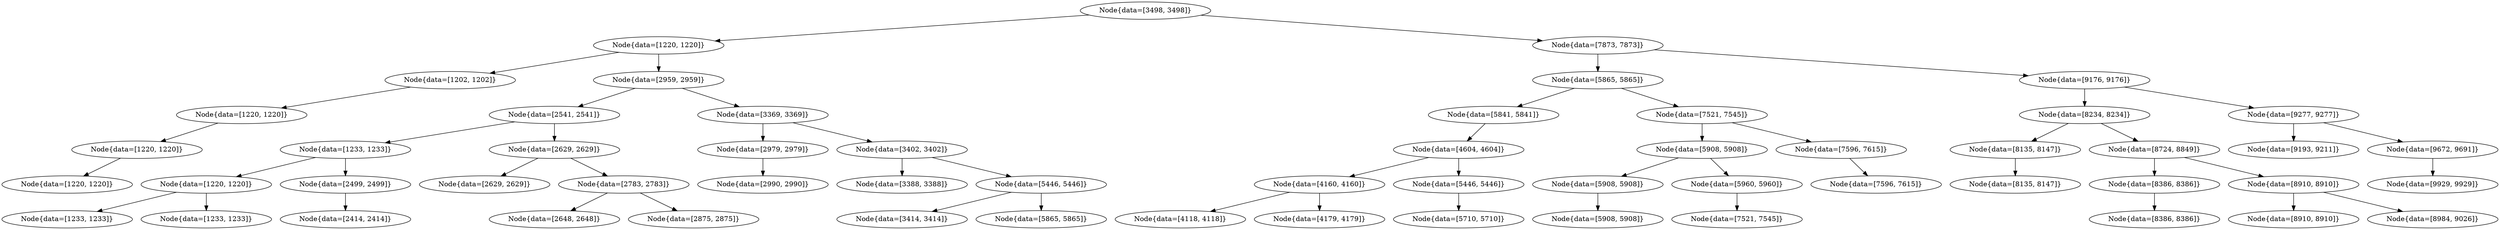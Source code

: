 digraph G{
1296670053 [label="Node{data=[3498, 3498]}"]
1296670053 -> 826245889
826245889 [label="Node{data=[1220, 1220]}"]
826245889 -> 1556730832
1556730832 [label="Node{data=[1202, 1202]}"]
1556730832 -> 130211746
130211746 [label="Node{data=[1220, 1220]}"]
130211746 -> 107075722
107075722 [label="Node{data=[1220, 1220]}"]
107075722 -> 1259037900
1259037900 [label="Node{data=[1220, 1220]}"]
826245889 -> 1506703662
1506703662 [label="Node{data=[2959, 2959]}"]
1506703662 -> 1214284410
1214284410 [label="Node{data=[2541, 2541]}"]
1214284410 -> 1078834804
1078834804 [label="Node{data=[1233, 1233]}"]
1078834804 -> 1357944757
1357944757 [label="Node{data=[1220, 1220]}"]
1357944757 -> 2061337484
2061337484 [label="Node{data=[1233, 1233]}"]
1357944757 -> 912440831
912440831 [label="Node{data=[1233, 1233]}"]
1078834804 -> 464606033
464606033 [label="Node{data=[2499, 2499]}"]
464606033 -> 1336418989
1336418989 [label="Node{data=[2414, 2414]}"]
1214284410 -> 1501497655
1501497655 [label="Node{data=[2629, 2629]}"]
1501497655 -> 2060569250
2060569250 [label="Node{data=[2629, 2629]}"]
1501497655 -> 1802188146
1802188146 [label="Node{data=[2783, 2783]}"]
1802188146 -> 1708711928
1708711928 [label="Node{data=[2648, 2648]}"]
1802188146 -> 1146045637
1146045637 [label="Node{data=[2875, 2875]}"]
1506703662 -> 809439796
809439796 [label="Node{data=[3369, 3369]}"]
809439796 -> 38625764
38625764 [label="Node{data=[2979, 2979]}"]
38625764 -> 558455114
558455114 [label="Node{data=[2990, 2990]}"]
809439796 -> 522082506
522082506 [label="Node{data=[3402, 3402]}"]
522082506 -> 1475889071
1475889071 [label="Node{data=[3388, 3388]}"]
522082506 -> 1054035701
1054035701 [label="Node{data=[5446, 5446]}"]
1054035701 -> 1429980012
1429980012 [label="Node{data=[3414, 3414]}"]
1054035701 -> 940448009
940448009 [label="Node{data=[5865, 5865]}"]
1296670053 -> 761197720
761197720 [label="Node{data=[7873, 7873]}"]
761197720 -> 157201184
157201184 [label="Node{data=[5865, 5865]}"]
157201184 -> 49619396
49619396 [label="Node{data=[5841, 5841]}"]
49619396 -> 1258010306
1258010306 [label="Node{data=[4604, 4604]}"]
1258010306 -> 282812721
282812721 [label="Node{data=[4160, 4160]}"]
282812721 -> 1818236857
1818236857 [label="Node{data=[4118, 4118]}"]
282812721 -> 1194385648
1194385648 [label="Node{data=[4179, 4179]}"]
1258010306 -> 1349129074
1349129074 [label="Node{data=[5446, 5446]}"]
1349129074 -> 460534439
460534439 [label="Node{data=[5710, 5710]}"]
157201184 -> 2009215919
2009215919 [label="Node{data=[7521, 7545]}"]
2009215919 -> 934636231
934636231 [label="Node{data=[5908, 5908]}"]
934636231 -> 935599808
935599808 [label="Node{data=[5908, 5908]}"]
935599808 -> 899736725
899736725 [label="Node{data=[5908, 5908]}"]
934636231 -> 1402599109
1402599109 [label="Node{data=[5960, 5960]}"]
1402599109 -> 1340493091
1340493091 [label="Node{data=[7521, 7545]}"]
2009215919 -> 1480816641
1480816641 [label="Node{data=[7596, 7615]}"]
1480816641 -> 1794489296
1794489296 [label="Node{data=[7596, 7615]}"]
761197720 -> 1984317333
1984317333 [label="Node{data=[9176, 9176]}"]
1984317333 -> 187990827
187990827 [label="Node{data=[8234, 8234]}"]
187990827 -> 1223979324
1223979324 [label="Node{data=[8135, 8147]}"]
1223979324 -> 253257929
253257929 [label="Node{data=[8135, 8147]}"]
187990827 -> 1269230672
1269230672 [label="Node{data=[8724, 8849]}"]
1269230672 -> 1680085972
1680085972 [label="Node{data=[8386, 8386]}"]
1680085972 -> 263382013
263382013 [label="Node{data=[8386, 8386]}"]
1269230672 -> 1134599394
1134599394 [label="Node{data=[8910, 8910]}"]
1134599394 -> 1058553002
1058553002 [label="Node{data=[8910, 8910]}"]
1134599394 -> 2070295086
2070295086 [label="Node{data=[8984, 9026]}"]
1984317333 -> 1666419636
1666419636 [label="Node{data=[9277, 9277]}"]
1666419636 -> 609438896
609438896 [label="Node{data=[9193, 9211]}"]
1666419636 -> 1515248124
1515248124 [label="Node{data=[9672, 9691]}"]
1515248124 -> 275609562
275609562 [label="Node{data=[9929, 9929]}"]
}